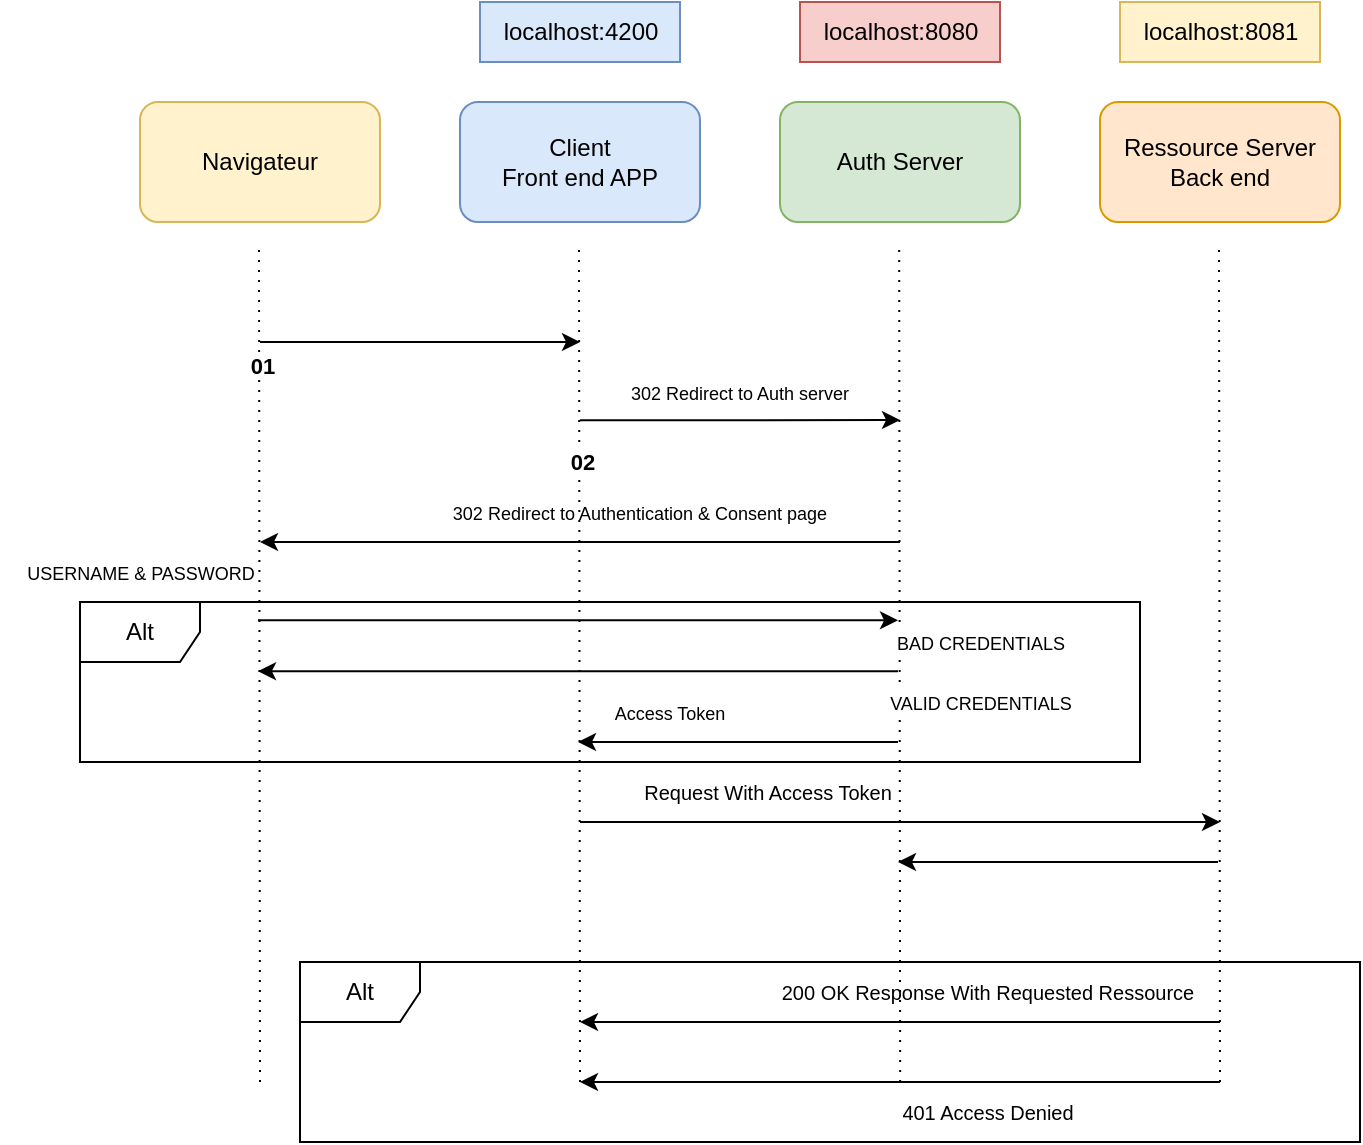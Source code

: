 <mxfile version="21.8.0" type="github">
  <diagram name="Page-1" id="kMHyJMLCbTUqQQ_t_sem">
    <mxGraphModel dx="1155" dy="661" grid="1" gridSize="10" guides="1" tooltips="1" connect="1" arrows="1" fold="1" page="1" pageScale="1" pageWidth="827" pageHeight="1169" math="0" shadow="0">
      <root>
        <mxCell id="0" />
        <mxCell id="1" parent="0" />
        <mxCell id="_KKpc1UPN2DNUgEClp_1-2" value="" style="endArrow=none;dashed=1;html=1;dashPattern=1 4;strokeWidth=1;rounded=0;" parent="1" edge="1">
          <mxGeometry width="50" height="50" relative="1" as="geometry">
            <mxPoint x="160" y="600" as="sourcePoint" />
            <mxPoint x="159.5" y="180" as="targetPoint" />
          </mxGeometry>
        </mxCell>
        <mxCell id="_KKpc1UPN2DNUgEClp_1-3" value="Navigateur" style="rounded=1;whiteSpace=wrap;html=1;fillColor=#fff2cc;strokeColor=#d6b656;" parent="1" vertex="1">
          <mxGeometry x="100" y="110" width="120" height="60" as="geometry" />
        </mxCell>
        <mxCell id="_KKpc1UPN2DNUgEClp_1-4" value="Client&lt;br&gt;Front end APP" style="rounded=1;whiteSpace=wrap;html=1;fillColor=#dae8fc;strokeColor=#6c8ebf;" parent="1" vertex="1">
          <mxGeometry x="260" y="110" width="120" height="60" as="geometry" />
        </mxCell>
        <mxCell id="_KKpc1UPN2DNUgEClp_1-5" value="Auth Server" style="rounded=1;whiteSpace=wrap;html=1;fillColor=#d5e8d4;strokeColor=#82b366;" parent="1" vertex="1">
          <mxGeometry x="420" y="110" width="120" height="60" as="geometry" />
        </mxCell>
        <mxCell id="_KKpc1UPN2DNUgEClp_1-6" value="Ressource Server&lt;br&gt;Back end" style="rounded=1;whiteSpace=wrap;html=1;fillColor=#ffe6cc;strokeColor=#d79b00;" parent="1" vertex="1">
          <mxGeometry x="580" y="110" width="120" height="60" as="geometry" />
        </mxCell>
        <mxCell id="_KKpc1UPN2DNUgEClp_1-7" value="" style="endArrow=none;dashed=1;html=1;dashPattern=1 4;strokeWidth=1;rounded=0;" parent="1" edge="1">
          <mxGeometry width="50" height="50" relative="1" as="geometry">
            <mxPoint x="320" y="600" as="sourcePoint" />
            <mxPoint x="319.5" y="180" as="targetPoint" />
          </mxGeometry>
        </mxCell>
        <mxCell id="_KKpc1UPN2DNUgEClp_1-12" value="&lt;b&gt;01&lt;/b&gt;" style="edgeLabel;html=1;align=center;verticalAlign=middle;resizable=0;points=[];" parent="_KKpc1UPN2DNUgEClp_1-7" vertex="1" connectable="0">
          <mxGeometry x="0.637" y="-4" relative="1" as="geometry">
            <mxPoint x="-163" y="-14" as="offset" />
          </mxGeometry>
        </mxCell>
        <mxCell id="_KKpc1UPN2DNUgEClp_1-8" value="" style="endArrow=none;dashed=1;html=1;dashPattern=1 4;strokeWidth=1;rounded=0;" parent="1" edge="1">
          <mxGeometry width="50" height="50" relative="1" as="geometry">
            <mxPoint x="480.08" y="600" as="sourcePoint" />
            <mxPoint x="479.58" y="180" as="targetPoint" />
          </mxGeometry>
        </mxCell>
        <mxCell id="_KKpc1UPN2DNUgEClp_1-13" value="&lt;b&gt;02&lt;/b&gt;" style="edgeLabel;html=1;align=center;verticalAlign=middle;resizable=0;points=[];" parent="_KKpc1UPN2DNUgEClp_1-8" vertex="1" connectable="0">
          <mxGeometry x="0.471" relative="1" as="geometry">
            <mxPoint x="-159" y="-1" as="offset" />
          </mxGeometry>
        </mxCell>
        <mxCell id="YJoskM3-cEyhgI3DCocY-40" value="&lt;font style=&quot;font-size: 9px;&quot;&gt;BAD CREDENTIALS&lt;/font&gt;" style="edgeLabel;html=1;align=center;verticalAlign=middle;resizable=0;points=[];" vertex="1" connectable="0" parent="_KKpc1UPN2DNUgEClp_1-8">
          <mxGeometry x="0.001" y="-3" relative="1" as="geometry">
            <mxPoint x="37" y="-10" as="offset" />
          </mxGeometry>
        </mxCell>
        <mxCell id="YJoskM3-cEyhgI3DCocY-42" value="&lt;font style=&quot;font-size: 9px;&quot;&gt;VALID CREDENTIALS&lt;/font&gt;" style="edgeLabel;html=1;align=center;verticalAlign=middle;resizable=0;points=[];" vertex="1" connectable="0" parent="_KKpc1UPN2DNUgEClp_1-8">
          <mxGeometry x="0.001" y="-3" relative="1" as="geometry">
            <mxPoint x="37" y="20" as="offset" />
          </mxGeometry>
        </mxCell>
        <mxCell id="_KKpc1UPN2DNUgEClp_1-9" value="" style="endArrow=none;dashed=1;html=1;dashPattern=1 4;strokeWidth=1;rounded=0;" parent="1" edge="1">
          <mxGeometry width="50" height="50" relative="1" as="geometry">
            <mxPoint x="640" y="600" as="sourcePoint" />
            <mxPoint x="639.5" y="180" as="targetPoint" />
          </mxGeometry>
        </mxCell>
        <mxCell id="_KKpc1UPN2DNUgEClp_1-10" value="" style="endArrow=classic;html=1;rounded=0;" parent="1" edge="1">
          <mxGeometry width="50" height="50" relative="1" as="geometry">
            <mxPoint x="160" y="230" as="sourcePoint" />
            <mxPoint x="320" y="230" as="targetPoint" />
          </mxGeometry>
        </mxCell>
        <mxCell id="_KKpc1UPN2DNUgEClp_1-11" value="" style="endArrow=classic;html=1;rounded=0;" parent="1" edge="1">
          <mxGeometry width="50" height="50" relative="1" as="geometry">
            <mxPoint x="320" y="269.17" as="sourcePoint" />
            <mxPoint x="480" y="269" as="targetPoint" />
          </mxGeometry>
        </mxCell>
        <mxCell id="_KKpc1UPN2DNUgEClp_1-14" value="&lt;font style=&quot;font-size: 9px;&quot;&gt;302 Redirect to Auth server&lt;/font&gt;" style="text;html=1;strokeColor=none;fillColor=none;align=center;verticalAlign=middle;whiteSpace=wrap;rounded=0;" parent="1" vertex="1">
          <mxGeometry x="335" y="240" width="130" height="30" as="geometry" />
        </mxCell>
        <mxCell id="_KKpc1UPN2DNUgEClp_1-15" value="" style="endArrow=classic;html=1;rounded=0;" parent="1" edge="1">
          <mxGeometry width="50" height="50" relative="1" as="geometry">
            <mxPoint x="480" y="330" as="sourcePoint" />
            <mxPoint x="160" y="330" as="targetPoint" />
          </mxGeometry>
        </mxCell>
        <mxCell id="_KKpc1UPN2DNUgEClp_1-16" value="" style="endArrow=classic;html=1;rounded=0;" parent="1" edge="1">
          <mxGeometry width="50" height="50" relative="1" as="geometry">
            <mxPoint x="479" y="430" as="sourcePoint" />
            <mxPoint x="319" y="430" as="targetPoint" />
          </mxGeometry>
        </mxCell>
        <mxCell id="_KKpc1UPN2DNUgEClp_1-17" value="" style="endArrow=classic;html=1;rounded=0;" parent="1" edge="1">
          <mxGeometry width="50" height="50" relative="1" as="geometry">
            <mxPoint x="320" y="470" as="sourcePoint" />
            <mxPoint x="640" y="470" as="targetPoint" />
          </mxGeometry>
        </mxCell>
        <mxCell id="_KKpc1UPN2DNUgEClp_1-18" value="" style="endArrow=classic;html=1;rounded=0;" parent="1" edge="1">
          <mxGeometry width="50" height="50" relative="1" as="geometry">
            <mxPoint x="640" y="570" as="sourcePoint" />
            <mxPoint x="320" y="570" as="targetPoint" />
          </mxGeometry>
        </mxCell>
        <mxCell id="_KKpc1UPN2DNUgEClp_1-20" value="&lt;font style=&quot;font-size: 9px;&quot;&gt;302 Redirect to Authentication &amp;amp; Consent page&lt;/font&gt;" style="text;html=1;strokeColor=none;fillColor=none;align=center;verticalAlign=middle;whiteSpace=wrap;rounded=0;" parent="1" vertex="1">
          <mxGeometry x="250" y="300" width="200" height="30" as="geometry" />
        </mxCell>
        <mxCell id="_KKpc1UPN2DNUgEClp_1-22" value="&lt;font style=&quot;font-size: 9px;&quot;&gt;Access Token&lt;/font&gt;" style="text;html=1;strokeColor=none;fillColor=none;align=center;verticalAlign=middle;whiteSpace=wrap;rounded=0;" parent="1" vertex="1">
          <mxGeometry x="335" y="400" width="60" height="30" as="geometry" />
        </mxCell>
        <mxCell id="_KKpc1UPN2DNUgEClp_1-24" value="&lt;font size=&quot;1&quot;&gt;Request With Access Token&lt;/font&gt;" style="text;html=1;strokeColor=none;fillColor=none;align=center;verticalAlign=middle;whiteSpace=wrap;rounded=0;" parent="1" vertex="1">
          <mxGeometry x="349" y="440" width="130" height="30" as="geometry" />
        </mxCell>
        <mxCell id="_KKpc1UPN2DNUgEClp_1-25" value="&lt;font size=&quot;1&quot;&gt;200 OK Response With Requested Ressource&lt;/font&gt;" style="text;html=1;strokeColor=none;fillColor=none;align=center;verticalAlign=middle;whiteSpace=wrap;rounded=0;" parent="1" vertex="1">
          <mxGeometry x="414" y="540" width="220" height="30" as="geometry" />
        </mxCell>
        <mxCell id="YJoskM3-cEyhgI3DCocY-24" value="localhost:4200" style="text;html=1;align=center;verticalAlign=middle;resizable=0;points=[];autosize=1;strokeColor=#6c8ebf;fillColor=#dae8fc;" vertex="1" parent="1">
          <mxGeometry x="270" y="60" width="100" height="30" as="geometry" />
        </mxCell>
        <mxCell id="YJoskM3-cEyhgI3DCocY-25" value="localhost:8080" style="text;html=1;align=center;verticalAlign=middle;resizable=0;points=[];autosize=1;strokeColor=#b85450;fillColor=#f8cecc;" vertex="1" parent="1">
          <mxGeometry x="430" y="60" width="100" height="30" as="geometry" />
        </mxCell>
        <mxCell id="YJoskM3-cEyhgI3DCocY-26" value="localhost:8081" style="text;html=1;align=center;verticalAlign=middle;resizable=0;points=[];autosize=1;strokeColor=#d6b656;fillColor=#fff2cc;" vertex="1" parent="1">
          <mxGeometry x="590" y="60" width="100" height="30" as="geometry" />
        </mxCell>
        <mxCell id="YJoskM3-cEyhgI3DCocY-29" value="" style="endArrow=classic;html=1;rounded=0;" edge="1" parent="1">
          <mxGeometry width="50" height="50" relative="1" as="geometry">
            <mxPoint x="639" y="490" as="sourcePoint" />
            <mxPoint x="479" y="490" as="targetPoint" />
          </mxGeometry>
        </mxCell>
        <mxCell id="YJoskM3-cEyhgI3DCocY-32" value="Alt" style="shape=umlFrame;whiteSpace=wrap;html=1;pointerEvents=0;" vertex="1" parent="1">
          <mxGeometry x="70" y="360" width="530" height="80" as="geometry" />
        </mxCell>
        <mxCell id="YJoskM3-cEyhgI3DCocY-33" value="" style="endArrow=classic;html=1;rounded=0;" edge="1" parent="1">
          <mxGeometry width="50" height="50" relative="1" as="geometry">
            <mxPoint x="159" y="369.17" as="sourcePoint" />
            <mxPoint x="479" y="369.17" as="targetPoint" />
          </mxGeometry>
        </mxCell>
        <mxCell id="YJoskM3-cEyhgI3DCocY-36" value="" style="endArrow=classic;html=1;rounded=0;" edge="1" parent="1">
          <mxGeometry width="50" height="50" relative="1" as="geometry">
            <mxPoint x="640" y="600" as="sourcePoint" />
            <mxPoint x="320" y="600" as="targetPoint" />
          </mxGeometry>
        </mxCell>
        <mxCell id="YJoskM3-cEyhgI3DCocY-37" value="&lt;font size=&quot;1&quot;&gt;401 Access Denied&lt;/font&gt;" style="text;html=1;strokeColor=none;fillColor=none;align=center;verticalAlign=middle;whiteSpace=wrap;rounded=0;" vertex="1" parent="1">
          <mxGeometry x="414" y="600" width="220" height="30" as="geometry" />
        </mxCell>
        <mxCell id="YJoskM3-cEyhgI3DCocY-38" value="&lt;font style=&quot;font-size: 9px;&quot;&gt;USERNAME &amp;amp; PASSWORD&lt;/font&gt;" style="text;html=1;align=center;verticalAlign=middle;resizable=0;points=[];autosize=1;strokeColor=none;fillColor=none;" vertex="1" parent="1">
          <mxGeometry x="30" y="330" width="140" height="30" as="geometry" />
        </mxCell>
        <mxCell id="YJoskM3-cEyhgI3DCocY-39" value="" style="endArrow=classic;html=1;rounded=0;" edge="1" parent="1">
          <mxGeometry width="50" height="50" relative="1" as="geometry">
            <mxPoint x="479" y="394.58" as="sourcePoint" />
            <mxPoint x="159" y="394.58" as="targetPoint" />
          </mxGeometry>
        </mxCell>
        <mxCell id="YJoskM3-cEyhgI3DCocY-44" value="Alt" style="shape=umlFrame;whiteSpace=wrap;html=1;pointerEvents=0;" vertex="1" parent="1">
          <mxGeometry x="180" y="540" width="530" height="90" as="geometry" />
        </mxCell>
      </root>
    </mxGraphModel>
  </diagram>
</mxfile>
